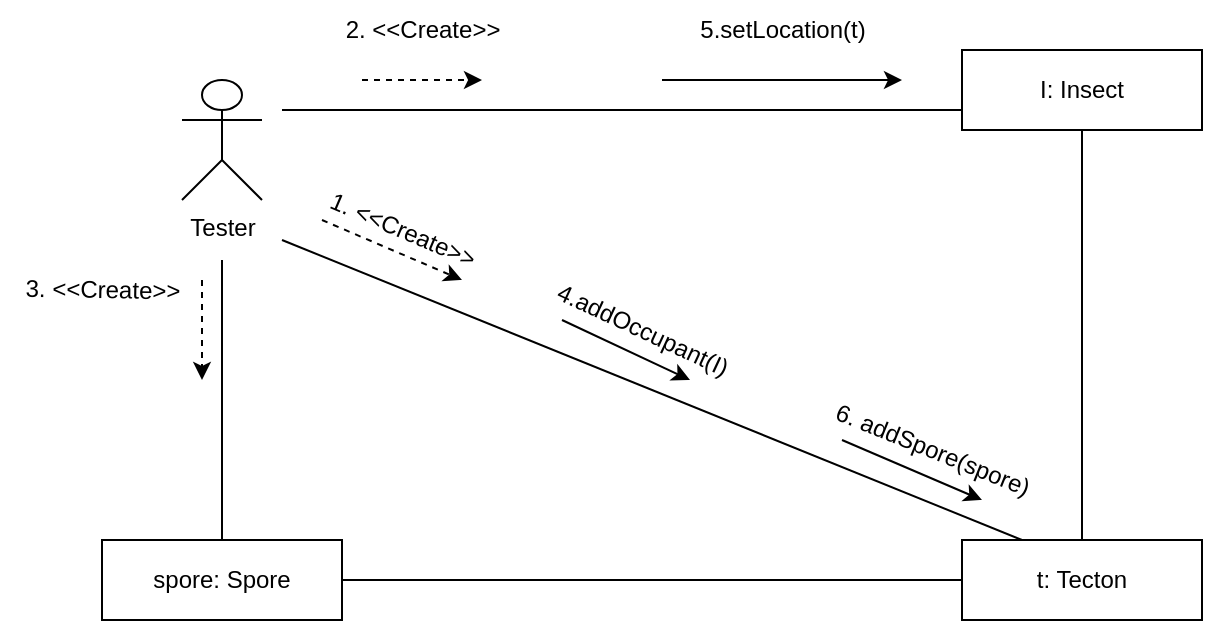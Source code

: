 <mxfile version="26.1.1" pages="5">
  <diagram name="eatSpore KOMM" id="0V4bP86eMZ4Wr4kua_2P">
    <mxGraphModel dx="1434" dy="780" grid="1" gridSize="10" guides="1" tooltips="1" connect="1" arrows="1" fold="1" page="1" pageScale="1" pageWidth="827" pageHeight="1169" math="0" shadow="0">
      <root>
        <mxCell id="0" />
        <mxCell id="1" parent="0" />
        <mxCell id="wLI3jzytkelcj6yAZbI--1" value="&lt;font style=&quot;color: rgb(0, 0, 0);&quot;&gt;t: Tecton&lt;/font&gt;" style="html=1;whiteSpace=wrap;" parent="1" vertex="1">
          <mxGeometry x="560" y="360" width="120" height="40" as="geometry" />
        </mxCell>
        <mxCell id="wLI3jzytkelcj6yAZbI--2" value="" style="endArrow=none;html=1;rounded=0;exitX=0.25;exitY=0;exitDx=0;exitDy=0;" parent="1" source="wLI3jzytkelcj6yAZbI--1" edge="1">
          <mxGeometry width="50" height="50" relative="1" as="geometry">
            <mxPoint x="500" y="210" as="sourcePoint" />
            <mxPoint x="220" y="210" as="targetPoint" />
          </mxGeometry>
        </mxCell>
        <mxCell id="wLI3jzytkelcj6yAZbI--3" value="" style="endArrow=classic;html=1;rounded=0;dashed=1;" parent="1" edge="1">
          <mxGeometry width="50" height="50" relative="1" as="geometry">
            <mxPoint x="240" y="200" as="sourcePoint" />
            <mxPoint x="310" y="230" as="targetPoint" />
          </mxGeometry>
        </mxCell>
        <mxCell id="wLI3jzytkelcj6yAZbI--5" value="1. &amp;lt;&amp;lt;Create&amp;gt;&amp;gt;" style="text;html=1;align=center;verticalAlign=middle;resizable=0;points=[];autosize=1;strokeColor=none;fillColor=none;rotation=23;" parent="1" vertex="1">
          <mxGeometry x="230" y="190" width="100" height="30" as="geometry" />
        </mxCell>
        <mxCell id="wLI3jzytkelcj6yAZbI--7" value="I: Insect" style="html=1;whiteSpace=wrap;" parent="1" vertex="1">
          <mxGeometry x="560" y="115" width="120" height="40" as="geometry" />
        </mxCell>
        <mxCell id="wLI3jzytkelcj6yAZbI--8" value="" style="endArrow=none;html=1;rounded=0;exitX=0;exitY=0.75;exitDx=0;exitDy=0;" parent="1" source="wLI3jzytkelcj6yAZbI--7" edge="1">
          <mxGeometry width="50" height="50" relative="1" as="geometry">
            <mxPoint x="440" y="200" as="sourcePoint" />
            <mxPoint x="220" y="145" as="targetPoint" />
          </mxGeometry>
        </mxCell>
        <mxCell id="wLI3jzytkelcj6yAZbI--9" value="2. &amp;lt;&amp;lt;Create&amp;gt;&amp;gt;" style="text;html=1;align=center;verticalAlign=middle;resizable=0;points=[];autosize=1;strokeColor=none;fillColor=none;" parent="1" vertex="1">
          <mxGeometry x="240" y="90" width="100" height="30" as="geometry" />
        </mxCell>
        <mxCell id="wLI3jzytkelcj6yAZbI--10" value="" style="endArrow=classic;html=1;rounded=0;dashed=1;" parent="1" edge="1">
          <mxGeometry width="50" height="50" relative="1" as="geometry">
            <mxPoint x="260" y="130" as="sourcePoint" />
            <mxPoint x="320" y="130" as="targetPoint" />
          </mxGeometry>
        </mxCell>
        <mxCell id="wLI3jzytkelcj6yAZbI--11" value="" style="endArrow=none;html=1;rounded=0;entryX=0.5;entryY=1;entryDx=0;entryDy=0;exitX=0.5;exitY=0;exitDx=0;exitDy=0;" parent="1" source="wLI3jzytkelcj6yAZbI--1" target="wLI3jzytkelcj6yAZbI--7" edge="1">
          <mxGeometry width="50" height="50" relative="1" as="geometry">
            <mxPoint x="220" y="210" as="sourcePoint" />
            <mxPoint x="270" y="160" as="targetPoint" />
          </mxGeometry>
        </mxCell>
        <mxCell id="wLI3jzytkelcj6yAZbI--12" value="" style="endArrow=classic;html=1;rounded=0;" parent="1" edge="1">
          <mxGeometry width="50" height="50" relative="1" as="geometry">
            <mxPoint x="360" y="250" as="sourcePoint" />
            <mxPoint x="424" y="280" as="targetPoint" />
          </mxGeometry>
        </mxCell>
        <mxCell id="wLI3jzytkelcj6yAZbI--13" value="&lt;span style=&quot;background-color: light-dark(#ffffff, var(--ge-dark-color, #121212));&quot;&gt;4.addOccupant(I)&lt;/span&gt;" style="text;html=1;align=center;verticalAlign=middle;resizable=0;points=[];autosize=1;strokeColor=none;fillColor=none;rotation=25;" parent="1" vertex="1">
          <mxGeometry x="340" y="240" width="120" height="30" as="geometry" />
        </mxCell>
        <mxCell id="wLI3jzytkelcj6yAZbI--14" value="" style="endArrow=classic;html=1;rounded=0;" parent="1" edge="1">
          <mxGeometry width="50" height="50" relative="1" as="geometry">
            <mxPoint x="410" y="130" as="sourcePoint" />
            <mxPoint x="530" y="130" as="targetPoint" />
          </mxGeometry>
        </mxCell>
        <mxCell id="wLI3jzytkelcj6yAZbI--15" value="5.setLocation(t)" style="text;html=1;align=center;verticalAlign=middle;resizable=0;points=[];autosize=1;strokeColor=none;fillColor=none;" parent="1" vertex="1">
          <mxGeometry x="415" y="90" width="110" height="30" as="geometry" />
        </mxCell>
        <mxCell id="wLI3jzytkelcj6yAZbI--16" value="Tester" style="shape=umlActor;verticalLabelPosition=bottom;verticalAlign=top;html=1;" parent="1" vertex="1">
          <mxGeometry x="170" y="130" width="40" height="60" as="geometry" />
        </mxCell>
        <mxCell id="wLI3jzytkelcj6yAZbI--20" style="edgeStyle=orthogonalEdgeStyle;rounded=0;orthogonalLoop=1;jettySize=auto;html=1;exitX=1;exitY=0.5;exitDx=0;exitDy=0;entryX=0;entryY=0.5;entryDx=0;entryDy=0;endArrow=none;startFill=0;" parent="1" source="wLI3jzytkelcj6yAZbI--18" target="wLI3jzytkelcj6yAZbI--1" edge="1">
          <mxGeometry relative="1" as="geometry" />
        </mxCell>
        <mxCell id="wLI3jzytkelcj6yAZbI--18" value="spore: Spore" style="html=1;whiteSpace=wrap;" parent="1" vertex="1">
          <mxGeometry x="130" y="360" width="120" height="40" as="geometry" />
        </mxCell>
        <mxCell id="wLI3jzytkelcj6yAZbI--22" value="" style="endArrow=none;html=1;rounded=0;exitX=0.5;exitY=0;exitDx=0;exitDy=0;" parent="1" source="wLI3jzytkelcj6yAZbI--18" edge="1">
          <mxGeometry width="50" height="50" relative="1" as="geometry">
            <mxPoint x="420" y="370" as="sourcePoint" />
            <mxPoint x="190" y="220" as="targetPoint" />
          </mxGeometry>
        </mxCell>
        <mxCell id="wLI3jzytkelcj6yAZbI--23" value="3. &amp;lt;&amp;lt;Create&amp;gt;&amp;gt;" style="text;html=1;align=center;verticalAlign=middle;resizable=0;points=[];autosize=1;strokeColor=none;fillColor=none;rotation=1;" parent="1" vertex="1">
          <mxGeometry x="80" y="220" width="100" height="30" as="geometry" />
        </mxCell>
        <mxCell id="wLI3jzytkelcj6yAZbI--24" value="" style="endArrow=classic;html=1;rounded=0;dashed=1;" parent="1" edge="1">
          <mxGeometry width="50" height="50" relative="1" as="geometry">
            <mxPoint x="180" y="230" as="sourcePoint" />
            <mxPoint x="180" y="280" as="targetPoint" />
          </mxGeometry>
        </mxCell>
        <mxCell id="wLI3jzytkelcj6yAZbI--25" value="" style="endArrow=classic;html=1;rounded=0;" parent="1" edge="1">
          <mxGeometry width="50" height="50" relative="1" as="geometry">
            <mxPoint x="500" y="310" as="sourcePoint" />
            <mxPoint x="570" y="340" as="targetPoint" />
          </mxGeometry>
        </mxCell>
        <mxCell id="wLI3jzytkelcj6yAZbI--28" value="&lt;span&gt;6. addSpore(spore)&lt;/span&gt;" style="text;html=1;align=center;verticalAlign=middle;resizable=0;points=[];autosize=1;strokeColor=none;fillColor=none;rotation=22;" parent="1" vertex="1">
          <mxGeometry x="480" y="300" width="130" height="30" as="geometry" />
        </mxCell>
      </root>
    </mxGraphModel>
  </diagram>
  <diagram id="JVdis5_GpewPoJ1iEHNi" name="eatStunSpore SZEK">
    <mxGraphModel dx="1434" dy="780" grid="1" gridSize="10" guides="1" tooltips="1" connect="1" arrows="1" fold="1" page="1" pageScale="1" pageWidth="827" pageHeight="1169" math="0" shadow="0">
      <root>
        <mxCell id="0" />
        <mxCell id="1" parent="0" />
        <mxCell id="L6DVkLm3kl0xsgSYaAAi-1" value="I: Insect" style="shape=umlLifeline;perimeter=lifelinePerimeter;whiteSpace=wrap;html=1;container=1;dropTarget=0;collapsible=0;recursiveResize=0;outlineConnect=0;portConstraint=eastwest;newEdgeStyle={&quot;curved&quot;:0,&quot;rounded&quot;:0};" parent="1" vertex="1">
          <mxGeometry x="150" y="190" width="100" height="280" as="geometry" />
        </mxCell>
        <mxCell id="L6DVkLm3kl0xsgSYaAAi-2" value="" style="html=1;points=[[0,0,0,0,5],[0,1,0,0,-5],[1,0,0,0,5],[1,1,0,0,-5]];perimeter=orthogonalPerimeter;outlineConnect=0;targetShapes=umlLifeline;portConstraint=eastwest;newEdgeStyle={&quot;curved&quot;:0,&quot;rounded&quot;:0};" parent="L6DVkLm3kl0xsgSYaAAi-1" vertex="1">
          <mxGeometry x="45" y="60" width="10" height="190" as="geometry" />
        </mxCell>
        <mxCell id="L6DVkLm3kl0xsgSYaAAi-3" value="t: FertileTecton" style="shape=umlLifeline;perimeter=lifelinePerimeter;whiteSpace=wrap;html=1;container=1;dropTarget=0;collapsible=0;recursiveResize=0;outlineConnect=0;portConstraint=eastwest;newEdgeStyle={&quot;curved&quot;:0,&quot;rounded&quot;:0};" parent="1" vertex="1">
          <mxGeometry x="315" y="190" width="100" height="280" as="geometry" />
        </mxCell>
        <mxCell id="L6DVkLm3kl0xsgSYaAAi-4" value="spore: StunSpore" style="shape=umlLifeline;perimeter=lifelinePerimeter;whiteSpace=wrap;html=1;container=1;dropTarget=0;collapsible=0;recursiveResize=0;outlineConnect=0;portConstraint=eastwest;newEdgeStyle={&quot;curved&quot;:0,&quot;rounded&quot;:0};" parent="1" vertex="1">
          <mxGeometry x="484" y="190" width="100" height="250" as="geometry" />
        </mxCell>
        <mxCell id="L6DVkLm3kl0xsgSYaAAi-5" value="" style="html=1;points=[[0,0,0,0,5],[0,1,0,0,-5],[1,0,0,0,5],[1,1,0,0,-5]];perimeter=orthogonalPerimeter;outlineConnect=0;targetShapes=umlLifeline;portConstraint=eastwest;newEdgeStyle={&quot;curved&quot;:0,&quot;rounded&quot;:0};" parent="L6DVkLm3kl0xsgSYaAAi-4" vertex="1">
          <mxGeometry x="46" y="100" width="10" height="110" as="geometry" />
        </mxCell>
        <mxCell id="L6DVkLm3kl0xsgSYaAAi-7" value="" style="html=1;points=[[0,0,0,0,5],[0,1,0,0,-5],[1,0,0,0,5],[1,1,0,0,-5]];perimeter=orthogonalPerimeter;outlineConnect=0;targetShapes=umlLifeline;portConstraint=eastwest;newEdgeStyle={&quot;curved&quot;:0,&quot;rounded&quot;:0};" parent="1" vertex="1">
          <mxGeometry x="360" y="280" width="10" height="140" as="geometry" />
        </mxCell>
        <mxCell id="L6DVkLm3kl0xsgSYaAAi-8" value="eatSpore(I)" style="html=1;verticalAlign=bottom;endArrow=block;curved=0;rounded=0;entryX=0;entryY=0;entryDx=0;entryDy=5;" parent="1" source="L6DVkLm3kl0xsgSYaAAi-2" target="L6DVkLm3kl0xsgSYaAAi-7" edge="1">
          <mxGeometry relative="1" as="geometry">
            <mxPoint x="290" y="285" as="sourcePoint" />
          </mxGeometry>
        </mxCell>
        <mxCell id="L6DVkLm3kl0xsgSYaAAi-9" value="" style="html=1;verticalAlign=bottom;endArrow=open;dashed=1;endSize=8;curved=0;rounded=0;exitX=0;exitY=1;exitDx=0;exitDy=-5;" parent="1" source="L6DVkLm3kl0xsgSYaAAi-7" target="L6DVkLm3kl0xsgSYaAAi-2" edge="1">
          <mxGeometry relative="1" as="geometry">
            <mxPoint x="290" y="355" as="targetPoint" />
          </mxGeometry>
        </mxCell>
        <mxCell id="L6DVkLm3kl0xsgSYaAAi-10" value="" style="html=1;verticalAlign=bottom;endArrow=open;dashed=1;endSize=8;curved=0;rounded=0;exitX=0;exitY=1;exitDx=0;exitDy=-5;" parent="1" source="L6DVkLm3kl0xsgSYaAAi-5" target="L6DVkLm3kl0xsgSYaAAi-7" edge="1">
          <mxGeometry relative="1" as="geometry">
            <mxPoint x="460" y="365" as="targetPoint" />
          </mxGeometry>
        </mxCell>
        <mxCell id="L6DVkLm3kl0xsgSYaAAi-11" value="eatSpore(I)" style="html=1;verticalAlign=bottom;endArrow=block;curved=0;rounded=0;entryX=0;entryY=0;entryDx=0;entryDy=5;" parent="1" source="L6DVkLm3kl0xsgSYaAAi-7" target="L6DVkLm3kl0xsgSYaAAi-5" edge="1">
          <mxGeometry relative="1" as="geometry">
            <mxPoint x="460" y="295" as="sourcePoint" />
          </mxGeometry>
        </mxCell>
        <mxCell id="L6DVkLm3kl0xsgSYaAAi-12" value="beStunned()" style="html=1;verticalAlign=bottom;endArrow=block;curved=0;rounded=0;" parent="1" source="L6DVkLm3kl0xsgSYaAAi-5" target="L6DVkLm3kl0xsgSYaAAi-2" edge="1">
          <mxGeometry x="0.003" relative="1" as="geometry">
            <mxPoint x="527.5" y="330" as="sourcePoint" />
            <mxPoint x="202.5" y="330" as="targetPoint" />
            <mxPoint as="offset" />
          </mxGeometry>
        </mxCell>
        <mxCell id="L6DVkLm3kl0xsgSYaAAi-13" value="" style="html=1;verticalAlign=bottom;endArrow=open;dashed=1;endSize=8;curved=0;rounded=0;" parent="1" edge="1">
          <mxGeometry relative="1" as="geometry">
            <mxPoint x="527.5" y="370" as="targetPoint" />
            <mxPoint x="202.5" y="370" as="sourcePoint" />
          </mxGeometry>
        </mxCell>
        <mxCell id="L6DVkLm3kl0xsgSYaAAi-14" value="" style="shape=umlDestroy;whiteSpace=wrap;html=1;strokeWidth=3;targetShapes=umlLifeline;" parent="1" vertex="1">
          <mxGeometry x="519" y="420" width="30" height="30" as="geometry" />
        </mxCell>
        <mxCell id="qDEgIoX0ESAtKH-un4NU-10" value="eatSpore()" style="html=1;verticalAlign=bottom;endArrow=block;curved=0;rounded=0;" parent="1" target="L6DVkLm3kl0xsgSYaAAi-2" edge="1">
          <mxGeometry width="80" relative="1" as="geometry">
            <mxPoint x="89.667" y="270" as="sourcePoint" />
            <mxPoint x="190" y="270" as="targetPoint" />
          </mxGeometry>
        </mxCell>
        <mxCell id="qDEgIoX0ESAtKH-un4NU-12" value="" style="shape=umlLifeline;perimeter=lifelinePerimeter;whiteSpace=wrap;html=1;container=1;dropTarget=0;collapsible=0;recursiveResize=0;outlineConnect=0;portConstraint=eastwest;newEdgeStyle={&quot;curved&quot;:0,&quot;rounded&quot;:0};participant=umlActor;size=60;" parent="1" vertex="1">
          <mxGeometry x="70" y="165" width="40" height="327" as="geometry" />
        </mxCell>
        <mxCell id="qDEgIoX0ESAtKH-un4NU-13" value="" style="html=1;points=[[0,0,0,0,5],[0,1,0,0,-5],[1,0,0,0,5],[1,1,0,0,-5]];perimeter=orthogonalPerimeter;outlineConnect=0;targetShapes=umlLifeline;portConstraint=eastwest;newEdgeStyle={&quot;curved&quot;:0,&quot;rounded&quot;:0};" parent="qDEgIoX0ESAtKH-un4NU-12" vertex="1">
          <mxGeometry x="15" y="85" width="10" height="195" as="geometry" />
        </mxCell>
        <mxCell id="qDEgIoX0ESAtKH-un4NU-15" value="Tester" style="text;html=1;align=center;verticalAlign=middle;resizable=0;points=[];autosize=1;strokeColor=none;fillColor=none;" parent="1" vertex="1">
          <mxGeometry x="60" y="130" width="60" height="30" as="geometry" />
        </mxCell>
      </root>
    </mxGraphModel>
  </diagram>
  <diagram id="AXAkGnNLrmFBpJnYC2AM" name="eatPreventCutSpore SZEK">
    <mxGraphModel dx="1434" dy="780" grid="1" gridSize="10" guides="1" tooltips="1" connect="1" arrows="1" fold="1" page="1" pageScale="1" pageWidth="827" pageHeight="1169" math="0" shadow="0">
      <root>
        <mxCell id="0" />
        <mxCell id="1" parent="0" />
        <mxCell id="zaKwFPfZ8EJALSaCG0Bh-1" value="I: Insect" style="shape=umlLifeline;perimeter=lifelinePerimeter;whiteSpace=wrap;html=1;container=1;dropTarget=0;collapsible=0;recursiveResize=0;outlineConnect=0;portConstraint=eastwest;newEdgeStyle={&quot;curved&quot;:0,&quot;rounded&quot;:0};" parent="1" vertex="1">
          <mxGeometry x="205" y="190" width="100" height="280" as="geometry" />
        </mxCell>
        <mxCell id="zaKwFPfZ8EJALSaCG0Bh-2" value="" style="html=1;points=[[0,0,0,0,5],[0,1,0,0,-5],[1,0,0,0,5],[1,1,0,0,-5]];perimeter=orthogonalPerimeter;outlineConnect=0;targetShapes=umlLifeline;portConstraint=eastwest;newEdgeStyle={&quot;curved&quot;:0,&quot;rounded&quot;:0};" parent="zaKwFPfZ8EJALSaCG0Bh-1" vertex="1">
          <mxGeometry x="45" y="60" width="10" height="190" as="geometry" />
        </mxCell>
        <mxCell id="zaKwFPfZ8EJALSaCG0Bh-3" value="t: FertileTecton" style="shape=umlLifeline;perimeter=lifelinePerimeter;whiteSpace=wrap;html=1;container=1;dropTarget=0;collapsible=0;recursiveResize=0;outlineConnect=0;portConstraint=eastwest;newEdgeStyle={&quot;curved&quot;:0,&quot;rounded&quot;:0};" parent="1" vertex="1">
          <mxGeometry x="370" y="190" width="100" height="280" as="geometry" />
        </mxCell>
        <mxCell id="zaKwFPfZ8EJALSaCG0Bh-4" value="spore: PreventCutSpore" style="shape=umlLifeline;perimeter=lifelinePerimeter;whiteSpace=wrap;html=1;container=1;dropTarget=0;collapsible=0;recursiveResize=0;outlineConnect=0;portConstraint=eastwest;newEdgeStyle={&quot;curved&quot;:0,&quot;rounded&quot;:0};size=60;" parent="1" vertex="1">
          <mxGeometry x="539" y="190" width="100" height="250" as="geometry" />
        </mxCell>
        <mxCell id="zaKwFPfZ8EJALSaCG0Bh-5" value="" style="html=1;points=[[0,0,0,0,5],[0,1,0,0,-5],[1,0,0,0,5],[1,1,0,0,-5]];perimeter=orthogonalPerimeter;outlineConnect=0;targetShapes=umlLifeline;portConstraint=eastwest;newEdgeStyle={&quot;curved&quot;:0,&quot;rounded&quot;:0};" parent="zaKwFPfZ8EJALSaCG0Bh-4" vertex="1">
          <mxGeometry x="46" y="100" width="10" height="110" as="geometry" />
        </mxCell>
        <mxCell id="zaKwFPfZ8EJALSaCG0Bh-6" value="" style="html=1;points=[[0,0,0,0,5],[0,1,0,0,-5],[1,0,0,0,5],[1,1,0,0,-5]];perimeter=orthogonalPerimeter;outlineConnect=0;targetShapes=umlLifeline;portConstraint=eastwest;newEdgeStyle={&quot;curved&quot;:0,&quot;rounded&quot;:0};" parent="1" vertex="1">
          <mxGeometry x="415" y="280" width="10" height="140" as="geometry" />
        </mxCell>
        <mxCell id="zaKwFPfZ8EJALSaCG0Bh-7" value="eatSpore(I)" style="html=1;verticalAlign=bottom;endArrow=block;curved=0;rounded=0;entryX=0;entryY=0;entryDx=0;entryDy=5;" parent="1" source="zaKwFPfZ8EJALSaCG0Bh-2" target="zaKwFPfZ8EJALSaCG0Bh-6" edge="1">
          <mxGeometry relative="1" as="geometry">
            <mxPoint x="345" y="285" as="sourcePoint" />
          </mxGeometry>
        </mxCell>
        <mxCell id="zaKwFPfZ8EJALSaCG0Bh-8" value="" style="html=1;verticalAlign=bottom;endArrow=open;dashed=1;endSize=8;curved=0;rounded=0;exitX=0;exitY=1;exitDx=0;exitDy=-5;" parent="1" source="zaKwFPfZ8EJALSaCG0Bh-6" target="zaKwFPfZ8EJALSaCG0Bh-2" edge="1">
          <mxGeometry relative="1" as="geometry">
            <mxPoint x="345" y="355" as="targetPoint" />
          </mxGeometry>
        </mxCell>
        <mxCell id="zaKwFPfZ8EJALSaCG0Bh-9" value="" style="html=1;verticalAlign=bottom;endArrow=open;dashed=1;endSize=8;curved=0;rounded=0;exitX=0;exitY=1;exitDx=0;exitDy=-5;" parent="1" source="zaKwFPfZ8EJALSaCG0Bh-5" target="zaKwFPfZ8EJALSaCG0Bh-6" edge="1">
          <mxGeometry relative="1" as="geometry">
            <mxPoint x="515" y="365" as="targetPoint" />
          </mxGeometry>
        </mxCell>
        <mxCell id="zaKwFPfZ8EJALSaCG0Bh-10" value="eatSpore(I)" style="html=1;verticalAlign=bottom;endArrow=block;curved=0;rounded=0;entryX=0;entryY=0;entryDx=0;entryDy=5;" parent="1" source="zaKwFPfZ8EJALSaCG0Bh-6" target="zaKwFPfZ8EJALSaCG0Bh-5" edge="1">
          <mxGeometry relative="1" as="geometry">
            <mxPoint x="515" y="295" as="sourcePoint" />
          </mxGeometry>
        </mxCell>
        <mxCell id="zaKwFPfZ8EJALSaCG0Bh-11" value="preventCut()" style="html=1;verticalAlign=bottom;endArrow=block;curved=0;rounded=0;" parent="1" source="zaKwFPfZ8EJALSaCG0Bh-5" target="zaKwFPfZ8EJALSaCG0Bh-2" edge="1">
          <mxGeometry x="0.003" relative="1" as="geometry">
            <mxPoint x="582.5" y="330" as="sourcePoint" />
            <mxPoint x="257.5" y="330" as="targetPoint" />
            <mxPoint as="offset" />
          </mxGeometry>
        </mxCell>
        <mxCell id="zaKwFPfZ8EJALSaCG0Bh-12" value="" style="html=1;verticalAlign=bottom;endArrow=open;dashed=1;endSize=8;curved=0;rounded=0;" parent="1" edge="1">
          <mxGeometry relative="1" as="geometry">
            <mxPoint x="582.5" y="370" as="targetPoint" />
            <mxPoint x="257.5" y="370" as="sourcePoint" />
          </mxGeometry>
        </mxCell>
        <mxCell id="zaKwFPfZ8EJALSaCG0Bh-13" value="" style="shape=umlDestroy;whiteSpace=wrap;html=1;strokeWidth=3;targetShapes=umlLifeline;" parent="1" vertex="1">
          <mxGeometry x="574" y="420" width="30" height="30" as="geometry" />
        </mxCell>
        <mxCell id="zaKwFPfZ8EJALSaCG0Bh-14" value="eatSpore()" style="html=1;verticalAlign=bottom;endArrow=block;curved=0;rounded=0;" parent="1" target="zaKwFPfZ8EJALSaCG0Bh-2" edge="1">
          <mxGeometry width="80" relative="1" as="geometry">
            <mxPoint x="144.667" y="270" as="sourcePoint" />
            <mxPoint x="245" y="270" as="targetPoint" />
          </mxGeometry>
        </mxCell>
        <mxCell id="zaKwFPfZ8EJALSaCG0Bh-15" value="" style="shape=umlLifeline;perimeter=lifelinePerimeter;whiteSpace=wrap;html=1;container=1;dropTarget=0;collapsible=0;recursiveResize=0;outlineConnect=0;portConstraint=eastwest;newEdgeStyle={&quot;curved&quot;:0,&quot;rounded&quot;:0};participant=umlActor;size=60;" parent="1" vertex="1">
          <mxGeometry x="125" y="165" width="40" height="327" as="geometry" />
        </mxCell>
        <mxCell id="zaKwFPfZ8EJALSaCG0Bh-16" value="" style="html=1;points=[[0,0,0,0,5],[0,1,0,0,-5],[1,0,0,0,5],[1,1,0,0,-5]];perimeter=orthogonalPerimeter;outlineConnect=0;targetShapes=umlLifeline;portConstraint=eastwest;newEdgeStyle={&quot;curved&quot;:0,&quot;rounded&quot;:0};" parent="zaKwFPfZ8EJALSaCG0Bh-15" vertex="1">
          <mxGeometry x="15" y="85" width="10" height="195" as="geometry" />
        </mxCell>
        <mxCell id="zaKwFPfZ8EJALSaCG0Bh-17" value="Tester" style="text;html=1;align=center;verticalAlign=middle;resizable=0;points=[];autosize=1;strokeColor=none;fillColor=none;" parent="1" vertex="1">
          <mxGeometry x="115" y="130" width="60" height="30" as="geometry" />
        </mxCell>
      </root>
    </mxGraphModel>
  </diagram>
  <diagram id="0tyBaegFqcBtHAli88p6" name="eatSpeedSpore SZEK">
    <mxGraphModel dx="1434" dy="780" grid="1" gridSize="10" guides="1" tooltips="1" connect="1" arrows="1" fold="1" page="1" pageScale="1" pageWidth="827" pageHeight="1169" math="0" shadow="0">
      <root>
        <mxCell id="0" />
        <mxCell id="1" parent="0" />
        <mxCell id="U3TH2Jm3jReY5muYdTyJ-1" value="I: Insect" style="shape=umlLifeline;perimeter=lifelinePerimeter;whiteSpace=wrap;html=1;container=1;dropTarget=0;collapsible=0;recursiveResize=0;outlineConnect=0;portConstraint=eastwest;newEdgeStyle={&quot;curved&quot;:0,&quot;rounded&quot;:0};" parent="1" vertex="1">
          <mxGeometry x="205" y="190" width="100" height="280" as="geometry" />
        </mxCell>
        <mxCell id="U3TH2Jm3jReY5muYdTyJ-2" value="" style="html=1;points=[[0,0,0,0,5],[0,1,0,0,-5],[1,0,0,0,5],[1,1,0,0,-5]];perimeter=orthogonalPerimeter;outlineConnect=0;targetShapes=umlLifeline;portConstraint=eastwest;newEdgeStyle={&quot;curved&quot;:0,&quot;rounded&quot;:0};" parent="U3TH2Jm3jReY5muYdTyJ-1" vertex="1">
          <mxGeometry x="45" y="60" width="10" height="190" as="geometry" />
        </mxCell>
        <mxCell id="U3TH2Jm3jReY5muYdTyJ-3" value="t: FertileTecton" style="shape=umlLifeline;perimeter=lifelinePerimeter;whiteSpace=wrap;html=1;container=1;dropTarget=0;collapsible=0;recursiveResize=0;outlineConnect=0;portConstraint=eastwest;newEdgeStyle={&quot;curved&quot;:0,&quot;rounded&quot;:0};" parent="1" vertex="1">
          <mxGeometry x="370" y="190" width="100" height="280" as="geometry" />
        </mxCell>
        <mxCell id="U3TH2Jm3jReY5muYdTyJ-4" value="spore: SpeedSpore" style="shape=umlLifeline;perimeter=lifelinePerimeter;whiteSpace=wrap;html=1;container=1;dropTarget=0;collapsible=0;recursiveResize=0;outlineConnect=0;portConstraint=eastwest;newEdgeStyle={&quot;curved&quot;:0,&quot;rounded&quot;:0};size=60;" parent="1" vertex="1">
          <mxGeometry x="539" y="190" width="100" height="250" as="geometry" />
        </mxCell>
        <mxCell id="U3TH2Jm3jReY5muYdTyJ-5" value="" style="html=1;points=[[0,0,0,0,5],[0,1,0,0,-5],[1,0,0,0,5],[1,1,0,0,-5]];perimeter=orthogonalPerimeter;outlineConnect=0;targetShapes=umlLifeline;portConstraint=eastwest;newEdgeStyle={&quot;curved&quot;:0,&quot;rounded&quot;:0};" parent="U3TH2Jm3jReY5muYdTyJ-4" vertex="1">
          <mxGeometry x="46" y="100" width="10" height="110" as="geometry" />
        </mxCell>
        <mxCell id="U3TH2Jm3jReY5muYdTyJ-6" value="" style="html=1;points=[[0,0,0,0,5],[0,1,0,0,-5],[1,0,0,0,5],[1,1,0,0,-5]];perimeter=orthogonalPerimeter;outlineConnect=0;targetShapes=umlLifeline;portConstraint=eastwest;newEdgeStyle={&quot;curved&quot;:0,&quot;rounded&quot;:0};" parent="1" vertex="1">
          <mxGeometry x="415" y="280" width="10" height="140" as="geometry" />
        </mxCell>
        <mxCell id="U3TH2Jm3jReY5muYdTyJ-7" value="eatSpore(I)" style="html=1;verticalAlign=bottom;endArrow=block;curved=0;rounded=0;entryX=0;entryY=0;entryDx=0;entryDy=5;" parent="1" source="U3TH2Jm3jReY5muYdTyJ-2" target="U3TH2Jm3jReY5muYdTyJ-6" edge="1">
          <mxGeometry relative="1" as="geometry">
            <mxPoint x="345" y="285" as="sourcePoint" />
          </mxGeometry>
        </mxCell>
        <mxCell id="U3TH2Jm3jReY5muYdTyJ-8" value="" style="html=1;verticalAlign=bottom;endArrow=open;dashed=1;endSize=8;curved=0;rounded=0;exitX=0;exitY=1;exitDx=0;exitDy=-5;" parent="1" source="U3TH2Jm3jReY5muYdTyJ-6" target="U3TH2Jm3jReY5muYdTyJ-2" edge="1">
          <mxGeometry relative="1" as="geometry">
            <mxPoint x="345" y="355" as="targetPoint" />
          </mxGeometry>
        </mxCell>
        <mxCell id="U3TH2Jm3jReY5muYdTyJ-9" value="" style="html=1;verticalAlign=bottom;endArrow=open;dashed=1;endSize=8;curved=0;rounded=0;exitX=0;exitY=1;exitDx=0;exitDy=-5;" parent="1" source="U3TH2Jm3jReY5muYdTyJ-5" target="U3TH2Jm3jReY5muYdTyJ-6" edge="1">
          <mxGeometry relative="1" as="geometry">
            <mxPoint x="515" y="365" as="targetPoint" />
          </mxGeometry>
        </mxCell>
        <mxCell id="U3TH2Jm3jReY5muYdTyJ-10" value="eatSpore(I)" style="html=1;verticalAlign=bottom;endArrow=block;curved=0;rounded=0;entryX=0;entryY=0;entryDx=0;entryDy=5;" parent="1" source="U3TH2Jm3jReY5muYdTyJ-6" target="U3TH2Jm3jReY5muYdTyJ-5" edge="1">
          <mxGeometry relative="1" as="geometry">
            <mxPoint x="515" y="295" as="sourcePoint" />
          </mxGeometry>
        </mxCell>
        <mxCell id="U3TH2Jm3jReY5muYdTyJ-11" value="beFast()" style="html=1;verticalAlign=bottom;endArrow=block;curved=0;rounded=0;" parent="1" source="U3TH2Jm3jReY5muYdTyJ-5" target="U3TH2Jm3jReY5muYdTyJ-2" edge="1">
          <mxGeometry x="0.003" relative="1" as="geometry">
            <mxPoint x="582.5" y="330" as="sourcePoint" />
            <mxPoint x="257.5" y="330" as="targetPoint" />
            <mxPoint as="offset" />
          </mxGeometry>
        </mxCell>
        <mxCell id="U3TH2Jm3jReY5muYdTyJ-12" value="" style="html=1;verticalAlign=bottom;endArrow=open;dashed=1;endSize=8;curved=0;rounded=0;" parent="1" edge="1">
          <mxGeometry relative="1" as="geometry">
            <mxPoint x="582.5" y="370" as="targetPoint" />
            <mxPoint x="257.5" y="370" as="sourcePoint" />
          </mxGeometry>
        </mxCell>
        <mxCell id="U3TH2Jm3jReY5muYdTyJ-13" value="" style="shape=umlDestroy;whiteSpace=wrap;html=1;strokeWidth=3;targetShapes=umlLifeline;" parent="1" vertex="1">
          <mxGeometry x="574" y="420" width="30" height="30" as="geometry" />
        </mxCell>
        <mxCell id="U3TH2Jm3jReY5muYdTyJ-14" value="eatSpore()" style="html=1;verticalAlign=bottom;endArrow=block;curved=0;rounded=0;" parent="1" target="U3TH2Jm3jReY5muYdTyJ-2" edge="1">
          <mxGeometry width="80" relative="1" as="geometry">
            <mxPoint x="144.667" y="270" as="sourcePoint" />
            <mxPoint x="245" y="270" as="targetPoint" />
          </mxGeometry>
        </mxCell>
        <mxCell id="U3TH2Jm3jReY5muYdTyJ-15" value="" style="shape=umlLifeline;perimeter=lifelinePerimeter;whiteSpace=wrap;html=1;container=1;dropTarget=0;collapsible=0;recursiveResize=0;outlineConnect=0;portConstraint=eastwest;newEdgeStyle={&quot;curved&quot;:0,&quot;rounded&quot;:0};participant=umlActor;size=60;" parent="1" vertex="1">
          <mxGeometry x="125" y="165" width="40" height="327" as="geometry" />
        </mxCell>
        <mxCell id="U3TH2Jm3jReY5muYdTyJ-16" value="" style="html=1;points=[[0,0,0,0,5],[0,1,0,0,-5],[1,0,0,0,5],[1,1,0,0,-5]];perimeter=orthogonalPerimeter;outlineConnect=0;targetShapes=umlLifeline;portConstraint=eastwest;newEdgeStyle={&quot;curved&quot;:0,&quot;rounded&quot;:0};" parent="U3TH2Jm3jReY5muYdTyJ-15" vertex="1">
          <mxGeometry x="15" y="85" width="10" height="195" as="geometry" />
        </mxCell>
        <mxCell id="U3TH2Jm3jReY5muYdTyJ-17" value="Tester" style="text;html=1;align=center;verticalAlign=middle;resizable=0;points=[];autosize=1;strokeColor=none;fillColor=none;" parent="1" vertex="1">
          <mxGeometry x="115" y="130" width="60" height="30" as="geometry" />
        </mxCell>
      </root>
    </mxGraphModel>
  </diagram>
  <diagram id="3DdD1hAF7oSl75cNqYYv" name="eatSlownessSpore SZEK">
    <mxGraphModel dx="1434" dy="780" grid="1" gridSize="10" guides="1" tooltips="1" connect="1" arrows="1" fold="1" page="1" pageScale="1" pageWidth="827" pageHeight="1169" math="0" shadow="0">
      <root>
        <mxCell id="0" />
        <mxCell id="1" parent="0" />
        <mxCell id="LOdv3pzN-jRislk_1qHc-1" value="I: Insect" style="shape=umlLifeline;perimeter=lifelinePerimeter;whiteSpace=wrap;html=1;container=1;dropTarget=0;collapsible=0;recursiveResize=0;outlineConnect=0;portConstraint=eastwest;newEdgeStyle={&quot;curved&quot;:0,&quot;rounded&quot;:0};" parent="1" vertex="1">
          <mxGeometry x="205" y="190" width="100" height="280" as="geometry" />
        </mxCell>
        <mxCell id="LOdv3pzN-jRislk_1qHc-2" value="" style="html=1;points=[[0,0,0,0,5],[0,1,0,0,-5],[1,0,0,0,5],[1,1,0,0,-5]];perimeter=orthogonalPerimeter;outlineConnect=0;targetShapes=umlLifeline;portConstraint=eastwest;newEdgeStyle={&quot;curved&quot;:0,&quot;rounded&quot;:0};" parent="LOdv3pzN-jRislk_1qHc-1" vertex="1">
          <mxGeometry x="45" y="60" width="10" height="190" as="geometry" />
        </mxCell>
        <mxCell id="LOdv3pzN-jRislk_1qHc-3" value="t: FertileTecton" style="shape=umlLifeline;perimeter=lifelinePerimeter;whiteSpace=wrap;html=1;container=1;dropTarget=0;collapsible=0;recursiveResize=0;outlineConnect=0;portConstraint=eastwest;newEdgeStyle={&quot;curved&quot;:0,&quot;rounded&quot;:0};" parent="1" vertex="1">
          <mxGeometry x="370" y="190" width="100" height="280" as="geometry" />
        </mxCell>
        <mxCell id="LOdv3pzN-jRislk_1qHc-4" value="spore: SlownessSpore" style="shape=umlLifeline;perimeter=lifelinePerimeter;whiteSpace=wrap;html=1;container=1;dropTarget=0;collapsible=0;recursiveResize=0;outlineConnect=0;portConstraint=eastwest;newEdgeStyle={&quot;curved&quot;:0,&quot;rounded&quot;:0};size=60;" parent="1" vertex="1">
          <mxGeometry x="539" y="190" width="100" height="250" as="geometry" />
        </mxCell>
        <mxCell id="LOdv3pzN-jRislk_1qHc-5" value="" style="html=1;points=[[0,0,0,0,5],[0,1,0,0,-5],[1,0,0,0,5],[1,1,0,0,-5]];perimeter=orthogonalPerimeter;outlineConnect=0;targetShapes=umlLifeline;portConstraint=eastwest;newEdgeStyle={&quot;curved&quot;:0,&quot;rounded&quot;:0};" parent="LOdv3pzN-jRislk_1qHc-4" vertex="1">
          <mxGeometry x="46" y="100" width="10" height="110" as="geometry" />
        </mxCell>
        <mxCell id="LOdv3pzN-jRislk_1qHc-6" value="" style="html=1;points=[[0,0,0,0,5],[0,1,0,0,-5],[1,0,0,0,5],[1,1,0,0,-5]];perimeter=orthogonalPerimeter;outlineConnect=0;targetShapes=umlLifeline;portConstraint=eastwest;newEdgeStyle={&quot;curved&quot;:0,&quot;rounded&quot;:0};" parent="1" vertex="1">
          <mxGeometry x="415" y="280" width="10" height="140" as="geometry" />
        </mxCell>
        <mxCell id="LOdv3pzN-jRislk_1qHc-7" value="eatSpore(I)" style="html=1;verticalAlign=bottom;endArrow=block;curved=0;rounded=0;entryX=0;entryY=0;entryDx=0;entryDy=5;" parent="1" source="LOdv3pzN-jRislk_1qHc-2" target="LOdv3pzN-jRislk_1qHc-6" edge="1">
          <mxGeometry relative="1" as="geometry">
            <mxPoint x="345" y="285" as="sourcePoint" />
          </mxGeometry>
        </mxCell>
        <mxCell id="LOdv3pzN-jRislk_1qHc-8" value="" style="html=1;verticalAlign=bottom;endArrow=open;dashed=1;endSize=8;curved=0;rounded=0;exitX=0;exitY=1;exitDx=0;exitDy=-5;" parent="1" source="LOdv3pzN-jRislk_1qHc-6" target="LOdv3pzN-jRislk_1qHc-2" edge="1">
          <mxGeometry relative="1" as="geometry">
            <mxPoint x="345" y="355" as="targetPoint" />
          </mxGeometry>
        </mxCell>
        <mxCell id="LOdv3pzN-jRislk_1qHc-9" value="" style="html=1;verticalAlign=bottom;endArrow=open;dashed=1;endSize=8;curved=0;rounded=0;exitX=0;exitY=1;exitDx=0;exitDy=-5;" parent="1" source="LOdv3pzN-jRislk_1qHc-5" target="LOdv3pzN-jRislk_1qHc-6" edge="1">
          <mxGeometry relative="1" as="geometry">
            <mxPoint x="515" y="365" as="targetPoint" />
          </mxGeometry>
        </mxCell>
        <mxCell id="LOdv3pzN-jRislk_1qHc-10" value="eatSpore(I)" style="html=1;verticalAlign=bottom;endArrow=block;curved=0;rounded=0;entryX=0;entryY=0;entryDx=0;entryDy=5;" parent="1" source="LOdv3pzN-jRislk_1qHc-6" target="LOdv3pzN-jRislk_1qHc-5" edge="1">
          <mxGeometry relative="1" as="geometry">
            <mxPoint x="515" y="295" as="sourcePoint" />
          </mxGeometry>
        </mxCell>
        <mxCell id="LOdv3pzN-jRislk_1qHc-11" value="beSlow()" style="html=1;verticalAlign=bottom;endArrow=block;curved=0;rounded=0;" parent="1" source="LOdv3pzN-jRislk_1qHc-5" target="LOdv3pzN-jRislk_1qHc-2" edge="1">
          <mxGeometry x="0.003" relative="1" as="geometry">
            <mxPoint x="582.5" y="330" as="sourcePoint" />
            <mxPoint x="257.5" y="330" as="targetPoint" />
            <mxPoint as="offset" />
          </mxGeometry>
        </mxCell>
        <mxCell id="LOdv3pzN-jRislk_1qHc-12" value="" style="html=1;verticalAlign=bottom;endArrow=open;dashed=1;endSize=8;curved=0;rounded=0;" parent="1" edge="1">
          <mxGeometry relative="1" as="geometry">
            <mxPoint x="582.5" y="370" as="targetPoint" />
            <mxPoint x="257.5" y="370" as="sourcePoint" />
          </mxGeometry>
        </mxCell>
        <mxCell id="LOdv3pzN-jRislk_1qHc-13" value="" style="shape=umlDestroy;whiteSpace=wrap;html=1;strokeWidth=3;targetShapes=umlLifeline;" parent="1" vertex="1">
          <mxGeometry x="574" y="420" width="30" height="30" as="geometry" />
        </mxCell>
        <mxCell id="LOdv3pzN-jRislk_1qHc-14" value="eatSpore()" style="html=1;verticalAlign=bottom;endArrow=block;curved=0;rounded=0;" parent="1" target="LOdv3pzN-jRislk_1qHc-2" edge="1">
          <mxGeometry width="80" relative="1" as="geometry">
            <mxPoint x="144.667" y="270" as="sourcePoint" />
            <mxPoint x="245" y="270" as="targetPoint" />
          </mxGeometry>
        </mxCell>
        <mxCell id="LOdv3pzN-jRislk_1qHc-15" value="" style="shape=umlLifeline;perimeter=lifelinePerimeter;whiteSpace=wrap;html=1;container=1;dropTarget=0;collapsible=0;recursiveResize=0;outlineConnect=0;portConstraint=eastwest;newEdgeStyle={&quot;curved&quot;:0,&quot;rounded&quot;:0};participant=umlActor;size=60;" parent="1" vertex="1">
          <mxGeometry x="125" y="165" width="40" height="327" as="geometry" />
        </mxCell>
        <mxCell id="LOdv3pzN-jRislk_1qHc-16" value="" style="html=1;points=[[0,0,0,0,5],[0,1,0,0,-5],[1,0,0,0,5],[1,1,0,0,-5]];perimeter=orthogonalPerimeter;outlineConnect=0;targetShapes=umlLifeline;portConstraint=eastwest;newEdgeStyle={&quot;curved&quot;:0,&quot;rounded&quot;:0};" parent="LOdv3pzN-jRislk_1qHc-15" vertex="1">
          <mxGeometry x="15" y="85" width="10" height="195" as="geometry" />
        </mxCell>
        <mxCell id="LOdv3pzN-jRislk_1qHc-17" value="Tester" style="text;html=1;align=center;verticalAlign=middle;resizable=0;points=[];autosize=1;strokeColor=none;fillColor=none;" parent="1" vertex="1">
          <mxGeometry x="115" y="130" width="60" height="30" as="geometry" />
        </mxCell>
      </root>
    </mxGraphModel>
  </diagram>
</mxfile>
